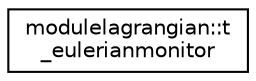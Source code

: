 digraph "Graphical Class Hierarchy"
{
 // LATEX_PDF_SIZE
  edge [fontname="Helvetica",fontsize="10",labelfontname="Helvetica",labelfontsize="10"];
  node [fontname="Helvetica",fontsize="10",shape=record];
  rankdir="LR";
  Node0 [label="modulelagrangian::t\l_eulerianmonitor",height=0.2,width=0.4,color="black", fillcolor="white", style="filled",URL="$structmodulelagrangian_1_1t__eulerianmonitor.html",tooltip=" "];
}

